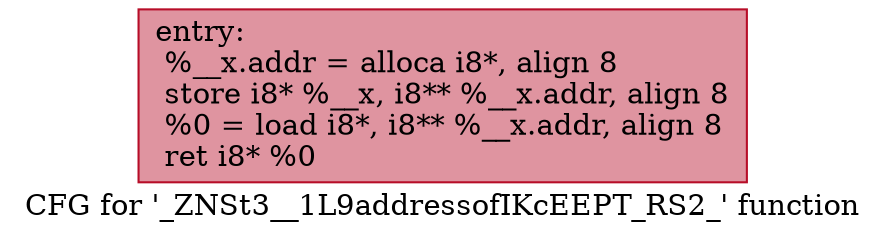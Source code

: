 digraph "CFG for '_ZNSt3__1L9addressofIKcEEPT_RS2_' function" {
	label="CFG for '_ZNSt3__1L9addressofIKcEEPT_RS2_' function";

	Node0x600003e7fb00 [shape=record,color="#b70d28ff", style=filled, fillcolor="#b70d2870",label="{entry:\l  %__x.addr = alloca i8*, align 8\l  store i8* %__x, i8** %__x.addr, align 8\l  %0 = load i8*, i8** %__x.addr, align 8\l  ret i8* %0\l}"];
}
